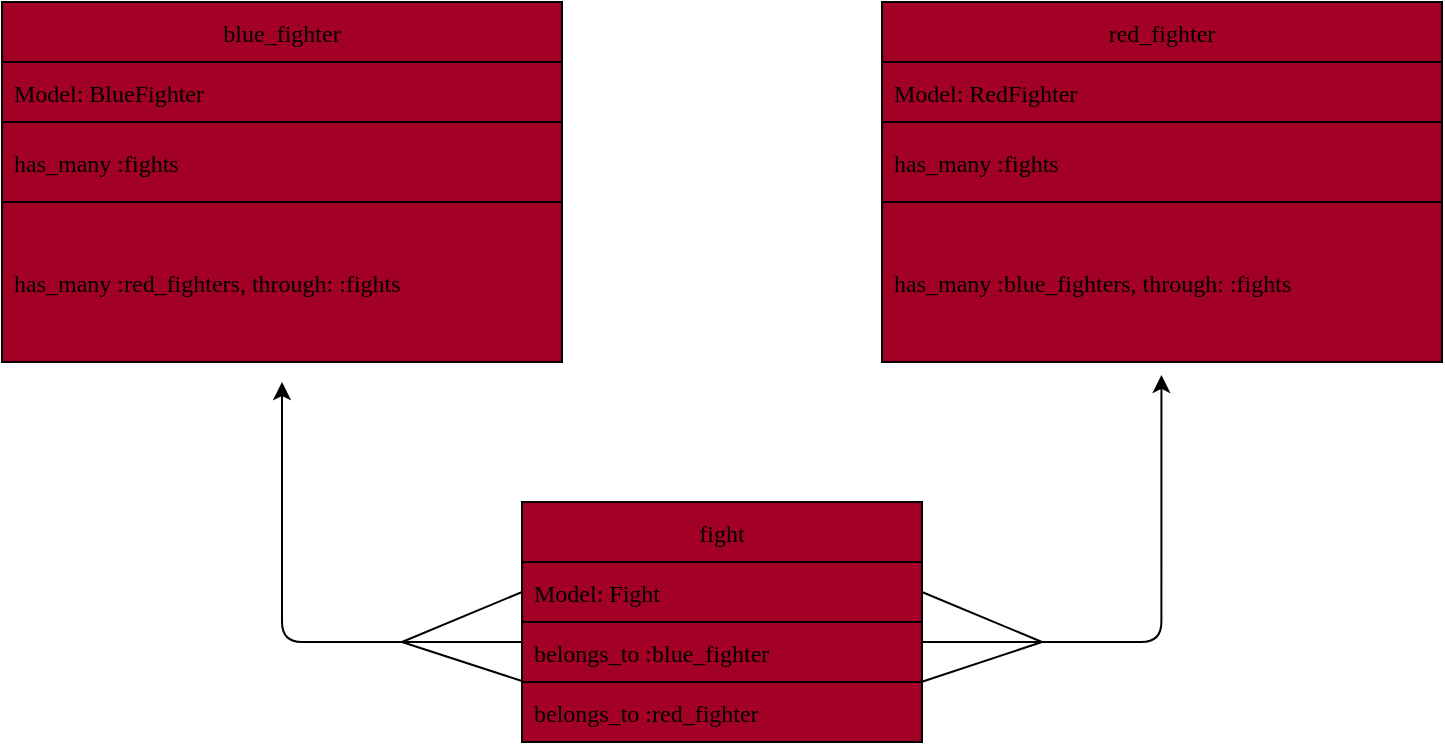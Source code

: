 <mxfile>
    <diagram id="4rISBMg_oeimAKhB_vJ8" name="Page-1">
        <mxGraphModel dx="1135" dy="769" grid="1" gridSize="10" guides="1" tooltips="1" connect="1" arrows="1" fold="1" page="1" pageScale="1" pageWidth="850" pageHeight="1100" math="0" shadow="0">
            <root>
                <mxCell id="0"/>
                <mxCell id="1" parent="0"/>
                <mxCell id="14" value="blue_fighter" style="swimlane;fontStyle=0;childLayout=stackLayout;horizontal=1;startSize=30;horizontalStack=0;resizeParent=1;resizeParentMax=0;resizeLast=0;collapsible=1;marginBottom=0;fillColor=#a20025;fontColor=#000000;strokeColor=#000000;swimlaneLine=1;rounded=0;sketch=0;shadow=0;fontFamily=Verdana;" vertex="1" parent="1">
                    <mxGeometry x="80" y="160" width="280" height="180" as="geometry"/>
                </mxCell>
                <mxCell id="15" value="Model: BlueFighter" style="text;strokeColor=#000000;fillColor=#a20025;align=left;verticalAlign=middle;spacingLeft=4;spacingRight=4;overflow=hidden;points=[[0,0.5],[1,0.5]];portConstraint=eastwest;rotatable=0;fontColor=#000000;fontFamily=Verdana;fontStyle=0" vertex="1" parent="14">
                    <mxGeometry y="30" width="280" height="30" as="geometry"/>
                </mxCell>
                <mxCell id="16" value="has_many :fights" style="text;strokeColor=#000000;fillColor=#a20025;align=left;verticalAlign=middle;spacingLeft=4;spacingRight=4;overflow=hidden;points=[[0,0.5],[1,0.5]];portConstraint=eastwest;rotatable=0;fontColor=#000000;fontFamily=Verdana;fontStyle=0" vertex="1" parent="14">
                    <mxGeometry y="60" width="280" height="40" as="geometry"/>
                </mxCell>
                <mxCell id="17" value="has_many :red_fighters, through: :fights" style="text;strokeColor=#000000;fillColor=#a20025;align=left;verticalAlign=middle;spacingLeft=4;spacingRight=4;overflow=hidden;points=[[0,0.5],[1,0.5]];portConstraint=eastwest;rotatable=0;fontColor=#000000;fontFamily=Verdana;fontStyle=0" vertex="1" parent="14">
                    <mxGeometry y="100" width="280" height="80" as="geometry"/>
                </mxCell>
                <mxCell id="19" value="red_fighter" style="swimlane;fontStyle=0;childLayout=stackLayout;horizontal=1;startSize=30;horizontalStack=0;resizeParent=1;resizeParentMax=0;resizeLast=0;collapsible=1;marginBottom=0;fillColor=#a20025;fontColor=#000000;strokeColor=#000000;fontFamily=Verdana;" vertex="1" parent="1">
                    <mxGeometry x="520" y="160" width="280" height="180" as="geometry">
                        <mxRectangle x="520" y="160" width="100" height="30" as="alternateBounds"/>
                    </mxGeometry>
                </mxCell>
                <mxCell id="20" value="Model: RedFighter" style="text;strokeColor=#000000;fillColor=#a20025;align=left;verticalAlign=middle;spacingLeft=4;spacingRight=4;overflow=hidden;points=[[0,0.5],[1,0.5]];portConstraint=eastwest;rotatable=0;fontColor=#000000;fontFamily=Verdana;fontStyle=0" vertex="1" parent="19">
                    <mxGeometry y="30" width="280" height="30" as="geometry"/>
                </mxCell>
                <mxCell id="21" value="has_many :fights" style="text;strokeColor=#000000;fillColor=#a20025;align=left;verticalAlign=middle;spacingLeft=4;spacingRight=4;overflow=hidden;points=[[0,0.5],[1,0.5]];portConstraint=eastwest;rotatable=0;fontColor=#000000;fontFamily=Verdana;fontStyle=0" vertex="1" parent="19">
                    <mxGeometry y="60" width="280" height="40" as="geometry"/>
                </mxCell>
                <mxCell id="22" value="has_many :blue_fighters, through: :fights" style="text;strokeColor=#000000;fillColor=#a20025;align=left;verticalAlign=middle;spacingLeft=4;spacingRight=4;overflow=hidden;points=[[0,0.5],[1,0.5]];portConstraint=eastwest;rotatable=0;fontColor=#000000;fontFamily=Verdana;fontStyle=0" vertex="1" parent="19">
                    <mxGeometry y="100" width="280" height="80" as="geometry"/>
                </mxCell>
                <mxCell id="23" value="fight" style="swimlane;fontStyle=0;childLayout=stackLayout;horizontal=1;startSize=30;horizontalStack=0;resizeParent=1;resizeParentMax=0;resizeLast=0;collapsible=1;marginBottom=0;strokeColor=#000000;fillColor=#a20025;fontColor=#000000;fontFamily=Verdana;" vertex="1" parent="1">
                    <mxGeometry x="340" y="410" width="200" height="120" as="geometry"/>
                </mxCell>
                <mxCell id="24" value="Model: Fight" style="text;strokeColor=#000000;fillColor=#a20025;align=left;verticalAlign=middle;spacingLeft=4;spacingRight=4;overflow=hidden;points=[[0,0.5],[1,0.5]];portConstraint=eastwest;rotatable=0;fontColor=#000000;fontFamily=Verdana;fontStyle=0" vertex="1" parent="23">
                    <mxGeometry y="30" width="200" height="30" as="geometry"/>
                </mxCell>
                <mxCell id="25" value="belongs_to :blue_fighter" style="text;strokeColor=#000000;fillColor=#a20025;align=left;verticalAlign=middle;spacingLeft=4;spacingRight=4;overflow=hidden;points=[[0,0.5],[1,0.5]];portConstraint=eastwest;rotatable=0;fontColor=#000000;fontFamily=Verdana;fontStyle=0" vertex="1" parent="23">
                    <mxGeometry y="60" width="200" height="30" as="geometry"/>
                </mxCell>
                <mxCell id="26" value="belongs_to :red_fighter" style="text;strokeColor=#000000;fillColor=#a20025;align=left;verticalAlign=middle;spacingLeft=4;spacingRight=4;overflow=hidden;points=[[0,0.5],[1,0.5]];portConstraint=eastwest;rotatable=0;fontColor=#000000;fontFamily=Verdana;fontStyle=0" vertex="1" parent="23">
                    <mxGeometry y="90" width="200" height="30" as="geometry"/>
                </mxCell>
                <mxCell id="29" value="" style="edgeStyle=segmentEdgeStyle;endArrow=classic;html=1;entryX=0.499;entryY=1.081;entryDx=0;entryDy=0;entryPerimeter=0;fillColor=#a20025;strokeColor=#000000;fontColor=#000000;fontFamily=Verdana;fontStyle=0" edge="1" parent="1" target="22">
                    <mxGeometry width="50" height="50" relative="1" as="geometry">
                        <mxPoint x="540" y="480" as="sourcePoint"/>
                        <mxPoint x="590" y="430" as="targetPoint"/>
                    </mxGeometry>
                </mxCell>
                <mxCell id="30" value="" style="edgeStyle=segmentEdgeStyle;endArrow=classic;html=1;entryX=0.5;entryY=1.125;entryDx=0;entryDy=0;entryPerimeter=0;fillColor=#a20025;strokeColor=#000000;fontColor=#000000;fontFamily=Verdana;fontStyle=0" edge="1" parent="1" target="17">
                    <mxGeometry width="50" height="50" relative="1" as="geometry">
                        <mxPoint x="340" y="480" as="sourcePoint"/>
                        <mxPoint x="185" y="410" as="targetPoint"/>
                        <Array as="points">
                            <mxPoint x="340" y="480"/>
                            <mxPoint x="220" y="480"/>
                        </Array>
                    </mxGeometry>
                </mxCell>
                <mxCell id="34" value="" style="endArrow=none;html=1;fontFamily=Verdana;fontColor=#000000;strokeColor=#000000;exitX=1;exitY=0.5;exitDx=0;exitDy=0;" edge="1" parent="1" source="24">
                    <mxGeometry width="50" height="50" relative="1" as="geometry">
                        <mxPoint x="430" y="400" as="sourcePoint"/>
                        <mxPoint x="600" y="480" as="targetPoint"/>
                        <Array as="points"/>
                    </mxGeometry>
                </mxCell>
                <mxCell id="36" value="" style="endArrow=none;html=1;fontFamily=Verdana;fontColor=#000000;strokeColor=#000000;exitX=0;exitY=0.5;exitDx=0;exitDy=0;" edge="1" parent="1" source="24">
                    <mxGeometry width="50" height="50" relative="1" as="geometry">
                        <mxPoint x="430" y="400" as="sourcePoint"/>
                        <mxPoint x="280" y="480" as="targetPoint"/>
                    </mxGeometry>
                </mxCell>
                <mxCell id="37" value="" style="endArrow=none;html=1;fontFamily=Verdana;fontColor=#000000;strokeColor=#000000;entryX=-0.002;entryY=-0.02;entryDx=0;entryDy=0;entryPerimeter=0;" edge="1" parent="1" target="26">
                    <mxGeometry width="50" height="50" relative="1" as="geometry">
                        <mxPoint x="280" y="480" as="sourcePoint"/>
                        <mxPoint x="480" y="350" as="targetPoint"/>
                    </mxGeometry>
                </mxCell>
                <mxCell id="38" value="" style="endArrow=none;html=1;fontFamily=Verdana;fontColor=#000000;strokeColor=#000000;exitX=0.998;exitY=-0.001;exitDx=0;exitDy=0;exitPerimeter=0;" edge="1" parent="1" source="26">
                    <mxGeometry width="50" height="50" relative="1" as="geometry">
                        <mxPoint x="430" y="400" as="sourcePoint"/>
                        <mxPoint x="600" y="480" as="targetPoint"/>
                    </mxGeometry>
                </mxCell>
            </root>
        </mxGraphModel>
    </diagram>
</mxfile>